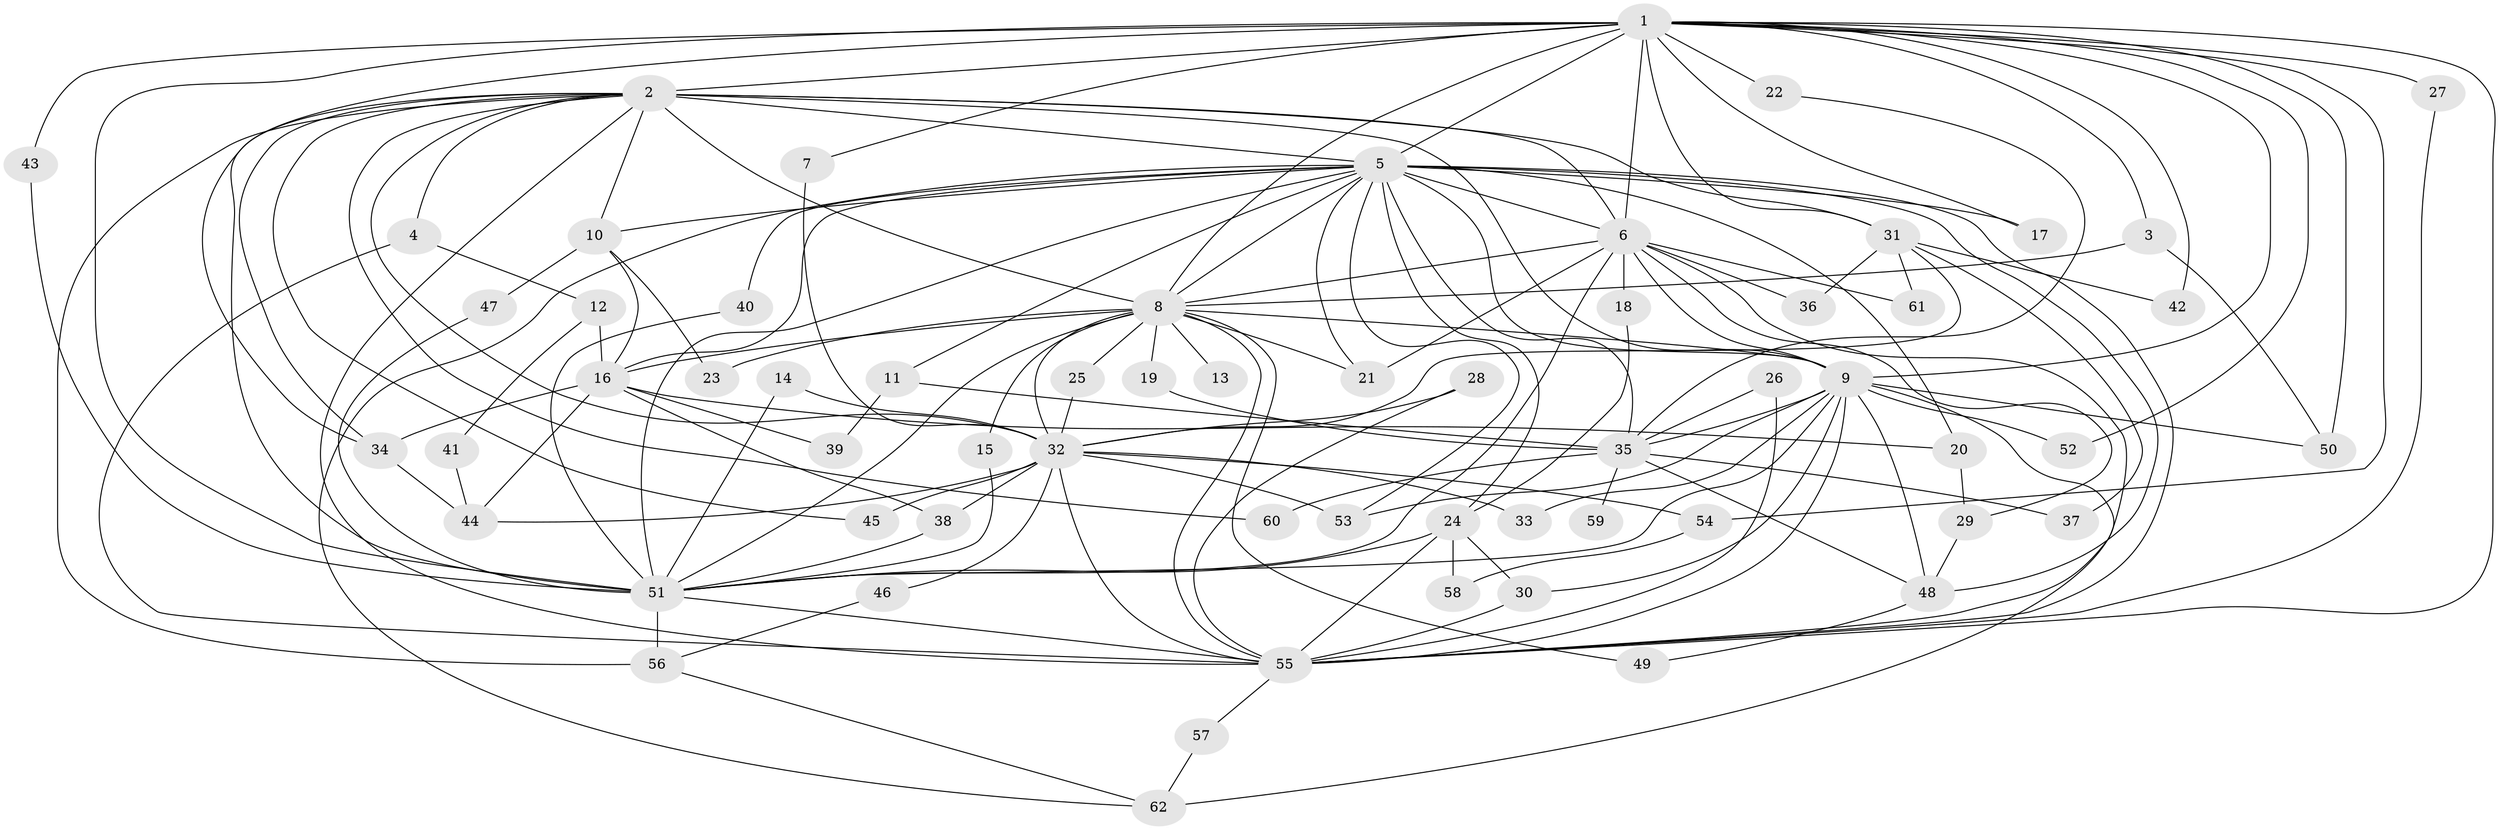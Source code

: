 // original degree distribution, {10: 0.011235955056179775, 15: 0.033707865168539325, 18: 0.033707865168539325, 17: 0.011235955056179775, 21: 0.011235955056179775, 28: 0.011235955056179775, 19: 0.011235955056179775, 3: 0.15730337078651685, 12: 0.011235955056179775, 2: 0.6067415730337079, 6: 0.02247191011235955, 9: 0.011235955056179775, 7: 0.011235955056179775, 5: 0.02247191011235955, 4: 0.033707865168539325}
// Generated by graph-tools (version 1.1) at 2025/36/03/04/25 23:36:22]
// undirected, 62 vertices, 148 edges
graph export_dot {
  node [color=gray90,style=filled];
  1;
  2;
  3;
  4;
  5;
  6;
  7;
  8;
  9;
  10;
  11;
  12;
  13;
  14;
  15;
  16;
  17;
  18;
  19;
  20;
  21;
  22;
  23;
  24;
  25;
  26;
  27;
  28;
  29;
  30;
  31;
  32;
  33;
  34;
  35;
  36;
  37;
  38;
  39;
  40;
  41;
  42;
  43;
  44;
  45;
  46;
  47;
  48;
  49;
  50;
  51;
  52;
  53;
  54;
  55;
  56;
  57;
  58;
  59;
  60;
  61;
  62;
  1 -- 2 [weight=4.0];
  1 -- 3 [weight=1.0];
  1 -- 5 [weight=3.0];
  1 -- 6 [weight=2.0];
  1 -- 7 [weight=1.0];
  1 -- 8 [weight=2.0];
  1 -- 9 [weight=2.0];
  1 -- 17 [weight=1.0];
  1 -- 22 [weight=2.0];
  1 -- 27 [weight=1.0];
  1 -- 31 [weight=1.0];
  1 -- 34 [weight=1.0];
  1 -- 42 [weight=1.0];
  1 -- 43 [weight=1.0];
  1 -- 50 [weight=1.0];
  1 -- 51 [weight=2.0];
  1 -- 52 [weight=1.0];
  1 -- 54 [weight=1.0];
  1 -- 55 [weight=2.0];
  2 -- 4 [weight=1.0];
  2 -- 5 [weight=2.0];
  2 -- 6 [weight=2.0];
  2 -- 8 [weight=3.0];
  2 -- 9 [weight=2.0];
  2 -- 10 [weight=1.0];
  2 -- 31 [weight=1.0];
  2 -- 32 [weight=1.0];
  2 -- 34 [weight=1.0];
  2 -- 45 [weight=1.0];
  2 -- 51 [weight=2.0];
  2 -- 55 [weight=3.0];
  2 -- 56 [weight=2.0];
  2 -- 60 [weight=1.0];
  3 -- 8 [weight=1.0];
  3 -- 50 [weight=1.0];
  4 -- 12 [weight=1.0];
  4 -- 55 [weight=1.0];
  5 -- 6 [weight=2.0];
  5 -- 8 [weight=1.0];
  5 -- 9 [weight=2.0];
  5 -- 10 [weight=2.0];
  5 -- 11 [weight=1.0];
  5 -- 16 [weight=1.0];
  5 -- 17 [weight=1.0];
  5 -- 20 [weight=1.0];
  5 -- 21 [weight=1.0];
  5 -- 24 [weight=1.0];
  5 -- 35 [weight=2.0];
  5 -- 40 [weight=1.0];
  5 -- 48 [weight=1.0];
  5 -- 51 [weight=2.0];
  5 -- 53 [weight=1.0];
  5 -- 55 [weight=1.0];
  5 -- 62 [weight=1.0];
  6 -- 8 [weight=1.0];
  6 -- 9 [weight=1.0];
  6 -- 18 [weight=1.0];
  6 -- 21 [weight=1.0];
  6 -- 29 [weight=1.0];
  6 -- 36 [weight=1.0];
  6 -- 51 [weight=1.0];
  6 -- 55 [weight=1.0];
  6 -- 61 [weight=1.0];
  7 -- 32 [weight=1.0];
  8 -- 9 [weight=1.0];
  8 -- 13 [weight=1.0];
  8 -- 15 [weight=1.0];
  8 -- 16 [weight=1.0];
  8 -- 19 [weight=1.0];
  8 -- 21 [weight=1.0];
  8 -- 23 [weight=1.0];
  8 -- 25 [weight=1.0];
  8 -- 32 [weight=1.0];
  8 -- 49 [weight=1.0];
  8 -- 51 [weight=1.0];
  8 -- 55 [weight=1.0];
  9 -- 30 [weight=1.0];
  9 -- 33 [weight=1.0];
  9 -- 35 [weight=1.0];
  9 -- 48 [weight=1.0];
  9 -- 50 [weight=1.0];
  9 -- 51 [weight=1.0];
  9 -- 52 [weight=1.0];
  9 -- 53 [weight=1.0];
  9 -- 55 [weight=1.0];
  9 -- 62 [weight=1.0];
  10 -- 16 [weight=1.0];
  10 -- 23 [weight=1.0];
  10 -- 47 [weight=1.0];
  11 -- 35 [weight=1.0];
  11 -- 39 [weight=1.0];
  12 -- 16 [weight=1.0];
  12 -- 41 [weight=1.0];
  14 -- 32 [weight=1.0];
  14 -- 51 [weight=1.0];
  15 -- 51 [weight=1.0];
  16 -- 20 [weight=1.0];
  16 -- 34 [weight=1.0];
  16 -- 38 [weight=1.0];
  16 -- 39 [weight=1.0];
  16 -- 44 [weight=1.0];
  18 -- 24 [weight=1.0];
  19 -- 35 [weight=1.0];
  20 -- 29 [weight=1.0];
  22 -- 35 [weight=1.0];
  24 -- 30 [weight=1.0];
  24 -- 51 [weight=1.0];
  24 -- 55 [weight=1.0];
  24 -- 58 [weight=1.0];
  25 -- 32 [weight=1.0];
  26 -- 35 [weight=1.0];
  26 -- 55 [weight=1.0];
  27 -- 55 [weight=1.0];
  28 -- 32 [weight=1.0];
  28 -- 55 [weight=1.0];
  29 -- 48 [weight=1.0];
  30 -- 55 [weight=1.0];
  31 -- 32 [weight=1.0];
  31 -- 36 [weight=1.0];
  31 -- 37 [weight=1.0];
  31 -- 42 [weight=1.0];
  31 -- 61 [weight=1.0];
  32 -- 33 [weight=1.0];
  32 -- 38 [weight=1.0];
  32 -- 44 [weight=1.0];
  32 -- 45 [weight=1.0];
  32 -- 46 [weight=1.0];
  32 -- 53 [weight=1.0];
  32 -- 54 [weight=1.0];
  32 -- 55 [weight=1.0];
  34 -- 44 [weight=1.0];
  35 -- 37 [weight=1.0];
  35 -- 48 [weight=1.0];
  35 -- 59 [weight=1.0];
  35 -- 60 [weight=1.0];
  38 -- 51 [weight=1.0];
  40 -- 51 [weight=1.0];
  41 -- 44 [weight=1.0];
  43 -- 51 [weight=1.0];
  46 -- 56 [weight=1.0];
  47 -- 51 [weight=1.0];
  48 -- 49 [weight=1.0];
  51 -- 55 [weight=1.0];
  51 -- 56 [weight=1.0];
  54 -- 58 [weight=1.0];
  55 -- 57 [weight=1.0];
  56 -- 62 [weight=1.0];
  57 -- 62 [weight=1.0];
}
